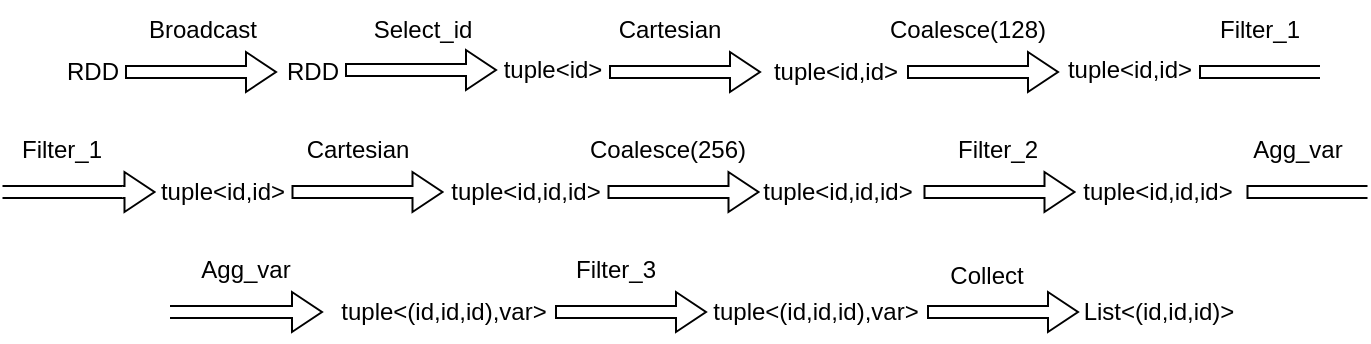 <mxfile version="21.1.1" type="device">
  <diagram name="Page-1" id="I0y7xhpix4XiFEfHafqr">
    <mxGraphModel dx="2024" dy="558" grid="1" gridSize="10" guides="1" tooltips="1" connect="1" arrows="1" fold="1" page="1" pageScale="1" pageWidth="1169" pageHeight="827" math="0" shadow="0">
      <root>
        <mxCell id="0" />
        <mxCell id="1" parent="0" />
        <mxCell id="29aMk_raYZUdLWVY0Ce4-1" value="RDD" style="text;html=1;align=center;verticalAlign=middle;resizable=0;points=[];autosize=1;strokeColor=none;fillColor=none;" parent="1" vertex="1">
          <mxGeometry x="-62" y="101" width="50" height="30" as="geometry" />
        </mxCell>
        <mxCell id="29aMk_raYZUdLWVY0Ce4-2" value="" style="shape=singleArrow;whiteSpace=wrap;html=1;" parent="1" vertex="1">
          <mxGeometry x="112" y="106" width="75" height="20" as="geometry" />
        </mxCell>
        <mxCell id="29aMk_raYZUdLWVY0Ce4-3" value="Cartesian" style="text;html=1;strokeColor=none;fillColor=none;align=center;verticalAlign=middle;whiteSpace=wrap;rounded=0;" parent="1" vertex="1">
          <mxGeometry x="112" y="80" width="60" height="30" as="geometry" />
        </mxCell>
        <mxCell id="29aMk_raYZUdLWVY0Ce4-4" value="tuple&amp;lt;id,id&amp;gt;" style="text;html=1;strokeColor=none;fillColor=none;align=center;verticalAlign=middle;whiteSpace=wrap;rounded=0;" parent="1" vertex="1">
          <mxGeometry x="190" y="101" width="70" height="30" as="geometry" />
        </mxCell>
        <mxCell id="29aMk_raYZUdLWVY0Ce4-5" value="" style="shape=singleArrow;whiteSpace=wrap;html=1;" parent="1" vertex="1">
          <mxGeometry x="261" y="106" width="75" height="20" as="geometry" />
        </mxCell>
        <mxCell id="29aMk_raYZUdLWVY0Ce4-6" value="Filter_1" style="text;html=1;strokeColor=none;fillColor=none;align=center;verticalAlign=middle;whiteSpace=wrap;rounded=0;" parent="1" vertex="1">
          <mxGeometry x="-191.75" y="140" width="60" height="30" as="geometry" />
        </mxCell>
        <mxCell id="29aMk_raYZUdLWVY0Ce4-7" value="tuple&amp;lt;id,id&amp;gt;" style="text;html=1;strokeColor=none;fillColor=none;align=center;verticalAlign=middle;whiteSpace=wrap;rounded=0;" parent="1" vertex="1">
          <mxGeometry x="337" y="100" width="70" height="30" as="geometry" />
        </mxCell>
        <mxCell id="29aMk_raYZUdLWVY0Ce4-10" value="" style="shape=singleArrow;whiteSpace=wrap;html=1;" parent="1" vertex="1">
          <mxGeometry x="111.25" y="166" width="75" height="20" as="geometry" />
        </mxCell>
        <mxCell id="29aMk_raYZUdLWVY0Ce4-11" value="Coalesce(128)" style="text;html=1;strokeColor=none;fillColor=none;align=center;verticalAlign=middle;whiteSpace=wrap;rounded=0;" parent="1" vertex="1">
          <mxGeometry x="261" y="80" width="60" height="30" as="geometry" />
        </mxCell>
        <mxCell id="29aMk_raYZUdLWVY0Ce4-14" value="tuple&amp;lt;id,id&amp;gt;" style="text;html=1;align=center;verticalAlign=middle;resizable=0;points=[];autosize=1;strokeColor=none;fillColor=none;" parent="1" vertex="1">
          <mxGeometry x="-126.75" y="161" width="90" height="30" as="geometry" />
        </mxCell>
        <mxCell id="29aMk_raYZUdLWVY0Ce4-15" value="" style="shape=singleArrow;whiteSpace=wrap;html=1;" parent="1" vertex="1">
          <mxGeometry x="269.25" y="166" width="75" height="20" as="geometry" />
        </mxCell>
        <mxCell id="29aMk_raYZUdLWVY0Ce4-16" value="Cartesian" style="text;html=1;strokeColor=none;fillColor=none;align=center;verticalAlign=middle;whiteSpace=wrap;rounded=0;" parent="1" vertex="1">
          <mxGeometry x="-43.75" y="140" width="60" height="30" as="geometry" />
        </mxCell>
        <mxCell id="29aMk_raYZUdLWVY0Ce4-18" value="tuple&amp;lt;id,id,id&amp;gt;" style="text;html=1;strokeColor=none;fillColor=none;align=center;verticalAlign=middle;whiteSpace=wrap;rounded=0;" parent="1" vertex="1">
          <mxGeometry x="35.25" y="161" width="70" height="30" as="geometry" />
        </mxCell>
        <mxCell id="29aMk_raYZUdLWVY0Ce4-21" value="tuple&amp;lt;id,id,id&amp;gt;" style="text;html=1;strokeColor=none;fillColor=none;align=center;verticalAlign=middle;whiteSpace=wrap;rounded=0;" parent="1" vertex="1">
          <mxGeometry x="351.25" y="161" width="70" height="30" as="geometry" />
        </mxCell>
        <mxCell id="29aMk_raYZUdLWVY0Ce4-24" value="Agg_var" style="text;html=1;strokeColor=none;fillColor=none;align=center;verticalAlign=middle;whiteSpace=wrap;rounded=0;" parent="1" vertex="1">
          <mxGeometry x="-100" y="200" width="60" height="30" as="geometry" />
        </mxCell>
        <mxCell id="29aMk_raYZUdLWVY0Ce4-28" value="tuple&amp;lt;(id,id,id),var&amp;gt;" style="text;html=1;strokeColor=none;fillColor=none;align=center;verticalAlign=middle;whiteSpace=wrap;rounded=0;" parent="1" vertex="1">
          <mxGeometry x="-1" y="221" width="60" height="30" as="geometry" />
        </mxCell>
        <mxCell id="29aMk_raYZUdLWVY0Ce4-29" value="tuple&amp;lt;(id,id,id),var&amp;gt;" style="text;html=1;strokeColor=none;fillColor=none;align=center;verticalAlign=middle;whiteSpace=wrap;rounded=0;" parent="1" vertex="1">
          <mxGeometry x="185" y="221" width="60" height="30" as="geometry" />
        </mxCell>
        <mxCell id="29aMk_raYZUdLWVY0Ce4-34" value="" style="shape=singleArrow;whiteSpace=wrap;html=1;allowArrows=1;" parent="1" vertex="1">
          <mxGeometry x="-107" y="226" width="75" height="20" as="geometry" />
        </mxCell>
        <mxCell id="29aMk_raYZUdLWVY0Ce4-38" value="" style="verticalLabelPosition=bottom;verticalAlign=top;html=1;shape=mxgraph.basic.rect;fillColor2=none;strokeWidth=1;size=20;indent=100;labelBorderColor=none;strokeColor=default;left=0;right=0;rotation=-180;" parent="1" vertex="1">
          <mxGeometry x="-108" y="233" width="60" height="6" as="geometry" />
        </mxCell>
        <mxCell id="k0cft0AC0BxCBgOVcBzi-2" value="" style="shape=singleArrow;whiteSpace=wrap;html=1;" parent="1" vertex="1">
          <mxGeometry x="85" y="226" width="75" height="20" as="geometry" />
        </mxCell>
        <mxCell id="k0cft0AC0BxCBgOVcBzi-3" value="tuple&amp;lt;id,id,id&amp;gt;" style="text;html=1;strokeColor=none;fillColor=none;align=center;verticalAlign=middle;whiteSpace=wrap;rounded=0;" parent="1" vertex="1">
          <mxGeometry x="191.25" y="161" width="70" height="30" as="geometry" />
        </mxCell>
        <mxCell id="k0cft0AC0BxCBgOVcBzi-5" value="" style="shape=singleArrow;whiteSpace=wrap;html=1;" parent="1" vertex="1">
          <mxGeometry x="271" y="226" width="75" height="20" as="geometry" />
        </mxCell>
        <mxCell id="k0cft0AC0BxCBgOVcBzi-6" value="Collect" style="text;html=1;align=center;verticalAlign=middle;resizable=0;points=[];autosize=1;strokeColor=none;fillColor=none;" parent="1" vertex="1">
          <mxGeometry x="270" y="203" width="60" height="30" as="geometry" />
        </mxCell>
        <mxCell id="k0cft0AC0BxCBgOVcBzi-7" value="List&amp;lt;(id,id,id)&amp;gt;" style="text;html=1;align=center;verticalAlign=middle;resizable=0;points=[];autosize=1;strokeColor=none;fillColor=none;" parent="1" vertex="1">
          <mxGeometry x="336" y="221" width="100" height="30" as="geometry" />
        </mxCell>
        <mxCell id="k0cft0AC0BxCBgOVcBzi-15" value="Coalesce(256)" style="text;html=1;strokeColor=none;fillColor=none;align=center;verticalAlign=middle;whiteSpace=wrap;rounded=0;" parent="1" vertex="1">
          <mxGeometry x="111.25" y="140" width="60" height="30" as="geometry" />
        </mxCell>
        <mxCell id="k0cft0AC0BxCBgOVcBzi-16" value="Filter_3" style="text;html=1;strokeColor=none;fillColor=none;align=center;verticalAlign=middle;whiteSpace=wrap;rounded=0;" parent="1" vertex="1">
          <mxGeometry x="85" y="200" width="60" height="30" as="geometry" />
        </mxCell>
        <mxCell id="k0cft0AC0BxCBgOVcBzi-18" value="" style="shape=singleArrow;whiteSpace=wrap;html=1;" parent="1" vertex="1">
          <mxGeometry x="-46.75" y="166" width="75" height="20" as="geometry" />
        </mxCell>
        <mxCell id="k0cft0AC0BxCBgOVcBzi-19" value="Filter_2" style="text;html=1;strokeColor=none;fillColor=none;align=center;verticalAlign=middle;whiteSpace=wrap;rounded=0;" parent="1" vertex="1">
          <mxGeometry x="276" y="140" width="60" height="30" as="geometry" />
        </mxCell>
        <mxCell id="s1kZubj_JOrmcWxusz-F-1" value="" style="shape=singleArrow;whiteSpace=wrap;html=1;" parent="1" vertex="1">
          <mxGeometry x="-20" y="105" width="75" height="20" as="geometry" />
        </mxCell>
        <mxCell id="s1kZubj_JOrmcWxusz-F-2" value="tuple&amp;lt;id&amp;gt;" style="text;html=1;align=center;verticalAlign=middle;resizable=0;points=[];autosize=1;strokeColor=none;fillColor=none;" parent="1" vertex="1">
          <mxGeometry x="48" y="100" width="70" height="30" as="geometry" />
        </mxCell>
        <mxCell id="s1kZubj_JOrmcWxusz-F-3" value="Select_id" style="text;html=1;align=center;verticalAlign=middle;resizable=0;points=[];autosize=1;strokeColor=none;fillColor=none;" parent="1" vertex="1">
          <mxGeometry x="-17.5" y="80" width="70" height="30" as="geometry" />
        </mxCell>
        <mxCell id="s1kZubj_JOrmcWxusz-F-4" value="" style="shape=singleArrow;whiteSpace=wrap;html=1;" parent="1" vertex="1">
          <mxGeometry x="-130" y="106" width="75" height="20" as="geometry" />
        </mxCell>
        <mxCell id="s1kZubj_JOrmcWxusz-F-5" value="RDD" style="text;html=1;align=center;verticalAlign=middle;resizable=0;points=[];autosize=1;strokeColor=none;fillColor=none;" parent="1" vertex="1">
          <mxGeometry x="-172" y="101" width="50" height="30" as="geometry" />
        </mxCell>
        <mxCell id="s1kZubj_JOrmcWxusz-F-7" value="Broadcast" style="text;html=1;align=center;verticalAlign=middle;resizable=0;points=[];autosize=1;strokeColor=none;fillColor=none;" parent="1" vertex="1">
          <mxGeometry x="-132.5" y="80" width="80" height="30" as="geometry" />
        </mxCell>
        <mxCell id="_eoiUHXEOA5zCZOs-2Em-1" value="" style="verticalLabelPosition=bottom;verticalAlign=top;html=1;shape=mxgraph.basic.rect;fillColor2=none;strokeWidth=1;size=20;indent=100;labelBorderColor=none;strokeColor=default;left=1;right=0;" vertex="1" parent="1">
          <mxGeometry x="407" y="113" width="60" height="6" as="geometry" />
        </mxCell>
        <mxCell id="_eoiUHXEOA5zCZOs-2Em-2" value="" style="shape=singleArrow;whiteSpace=wrap;html=1;allowArrows=1;" vertex="1" parent="1">
          <mxGeometry x="-190.75" y="166" width="75" height="20" as="geometry" />
        </mxCell>
        <mxCell id="_eoiUHXEOA5zCZOs-2Em-3" value="" style="verticalLabelPosition=bottom;verticalAlign=top;html=1;shape=mxgraph.basic.rect;fillColor2=none;strokeWidth=1;size=20;indent=100;labelBorderColor=none;strokeColor=default;left=0;right=0;rotation=-180;" vertex="1" parent="1">
          <mxGeometry x="-191.75" y="173" width="60" height="6" as="geometry" />
        </mxCell>
        <mxCell id="_eoiUHXEOA5zCZOs-2Em-4" value="Filter_1" style="text;html=1;strokeColor=none;fillColor=none;align=center;verticalAlign=middle;whiteSpace=wrap;rounded=0;" vertex="1" parent="1">
          <mxGeometry x="407" y="80" width="60" height="30" as="geometry" />
        </mxCell>
        <mxCell id="_eoiUHXEOA5zCZOs-2Em-5" value="" style="verticalLabelPosition=bottom;verticalAlign=top;html=1;shape=mxgraph.basic.rect;fillColor2=none;strokeWidth=1;size=20;indent=100;labelBorderColor=none;strokeColor=default;left=1;right=0;" vertex="1" parent="1">
          <mxGeometry x="430.75" y="173" width="60" height="6" as="geometry" />
        </mxCell>
        <mxCell id="_eoiUHXEOA5zCZOs-2Em-6" value="Agg_var" style="text;html=1;strokeColor=none;fillColor=none;align=center;verticalAlign=middle;whiteSpace=wrap;rounded=0;" vertex="1" parent="1">
          <mxGeometry x="426" y="140" width="60" height="30" as="geometry" />
        </mxCell>
      </root>
    </mxGraphModel>
  </diagram>
</mxfile>
